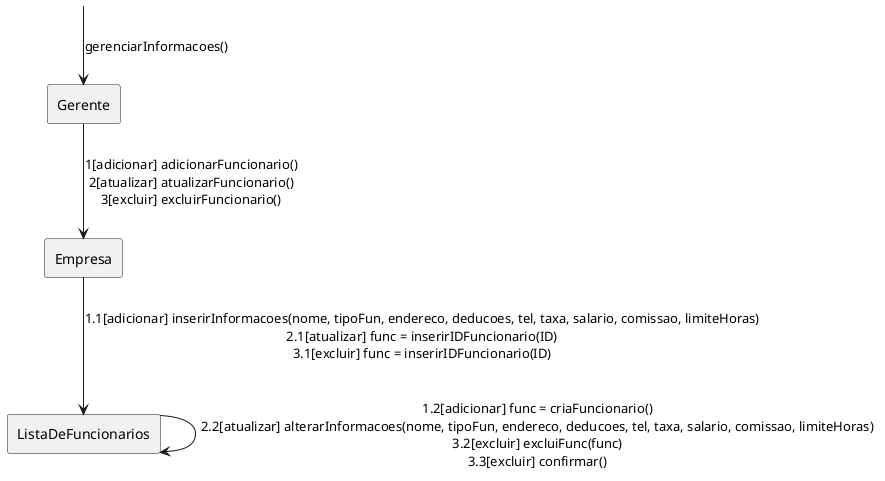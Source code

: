 @startuml
rectangle "Gerente" as gerente
'rectangle "FolhaDePagamento" as folha
'rectangle "Pagamento" as pagamento
'rectangle "Funcionario" as funcionario
rectangle "Empresa" as empresa
rectangle "ListaDeFuncionarios" as lista
'rectangle "Venda" as venda
'rectangle "Ponto" as ponto
'rectangle "BaseDeDadosProjetos" as base
'rectangle "Projeto" as projeto
label " " as ini

ini     -down-> gerente     : gerenciarInformacoes()
gerente -down-> empresa     : 1[adicionar] adicionarFuncionario()\n2[atualizar] atualizarFuncionario()\n3[excluir] excluirFuncionario()
empresa -down-> lista       : 1.1[adicionar] inserirInformacoes(nome, tipoFun, endereco, deducoes, tel, taxa, salario, comissao, limiteHoras)\n2.1[atualizar] func = inserirIDFuncionario(ID)\n3.1[excluir] func = inserirIDFuncionario(ID)
lista   -down-> lista       : 1.2[adicionar] func = criaFuncionario()\n2.2[atualizar] alterarInformacoes(nome, tipoFun, endereco, deducoes, tel, taxa, salario, comissao, limiteHoras)\n3.2[excluir] excluiFunc(func)\n3.3[excluir] confirmar()

@enduml